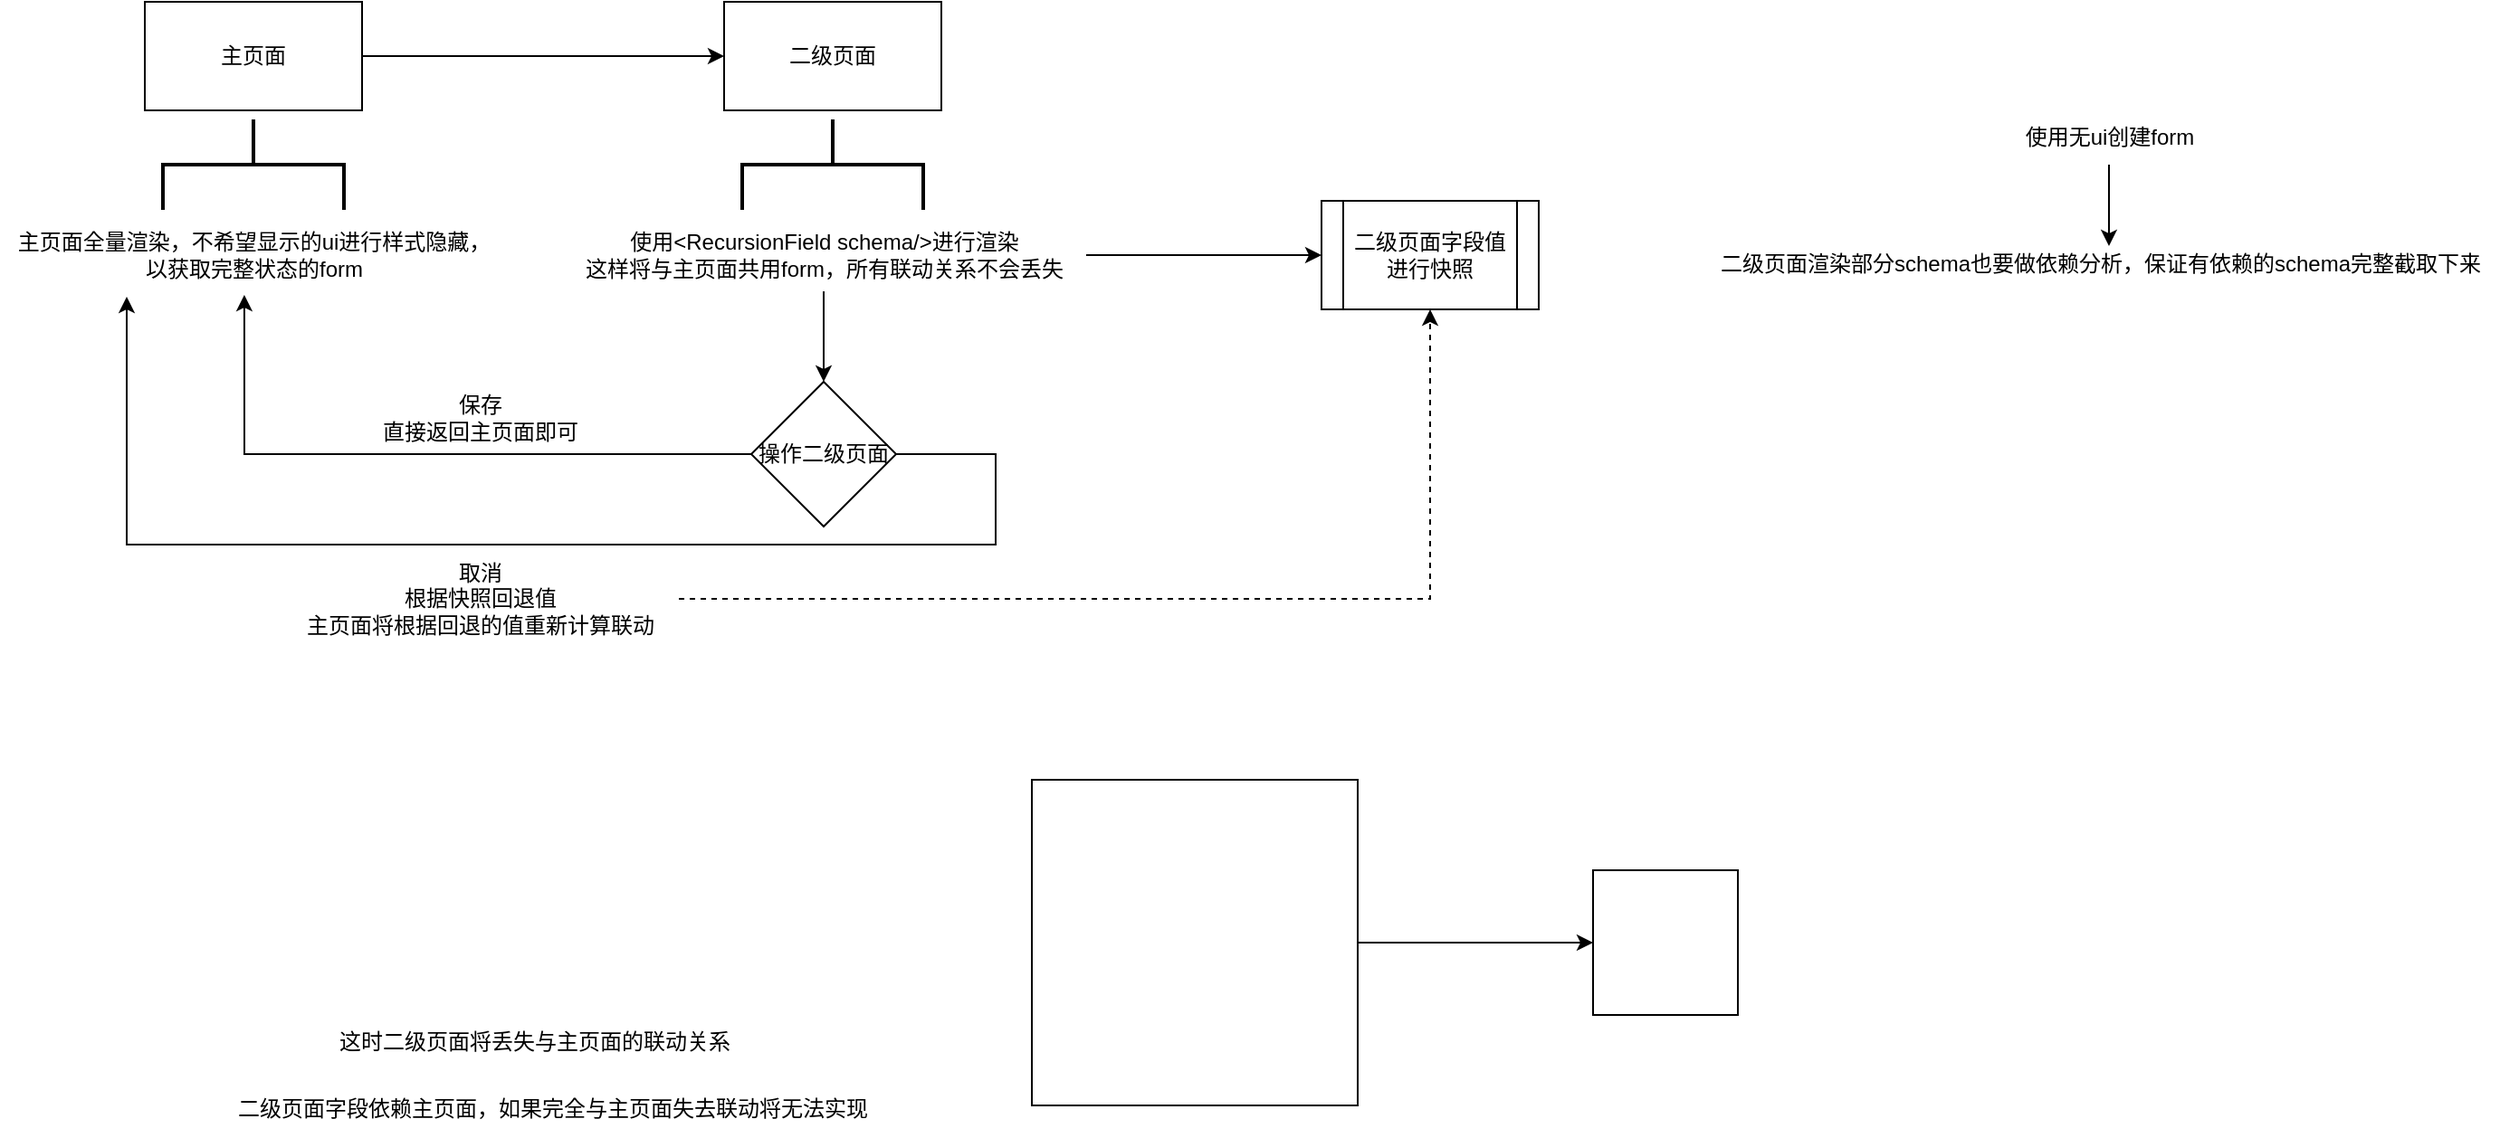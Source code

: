 <mxfile version="21.0.4" type="github">
  <diagram name="第 1 页" id="_yeJMhwyDleCnaa0IlxL">
    <mxGraphModel dx="1434" dy="771" grid="1" gridSize="10" guides="1" tooltips="1" connect="1" arrows="1" fold="1" page="1" pageScale="1" pageWidth="1169" pageHeight="1654" math="0" shadow="0">
      <root>
        <mxCell id="0" />
        <mxCell id="1" parent="0" />
        <mxCell id="Q3OfSgHD5-wVj7q53ZO--3" style="edgeStyle=orthogonalEdgeStyle;rounded=0;orthogonalLoop=1;jettySize=auto;html=1;" parent="1" source="Q3OfSgHD5-wVj7q53ZO--1" target="Q3OfSgHD5-wVj7q53ZO--2" edge="1">
          <mxGeometry relative="1" as="geometry" />
        </mxCell>
        <mxCell id="Q3OfSgHD5-wVj7q53ZO--1" value="主页面" style="rounded=0;whiteSpace=wrap;html=1;" parent="1" vertex="1">
          <mxGeometry x="280" y="200" width="120" height="60" as="geometry" />
        </mxCell>
        <mxCell id="Q3OfSgHD5-wVj7q53ZO--2" value="二级页面" style="rounded=0;whiteSpace=wrap;html=1;" parent="1" vertex="1">
          <mxGeometry x="600" y="200" width="120" height="60" as="geometry" />
        </mxCell>
        <mxCell id="Q3OfSgHD5-wVj7q53ZO--4" value="主页面全量渲染，不希望显示的ui进行样式隐藏，&lt;br&gt;以获取完整状态的form" style="text;html=1;align=center;verticalAlign=middle;resizable=0;points=[];autosize=1;strokeColor=none;fillColor=none;" parent="1" vertex="1">
          <mxGeometry x="200" y="320" width="280" height="40" as="geometry" />
        </mxCell>
        <mxCell id="Q3OfSgHD5-wVj7q53ZO--5" value="" style="strokeWidth=2;html=1;shape=mxgraph.flowchart.annotation_2;align=left;labelPosition=right;pointerEvents=1;rotation=90;" parent="1" vertex="1">
          <mxGeometry x="315" y="240" width="50" height="100" as="geometry" />
        </mxCell>
        <mxCell id="Q3OfSgHD5-wVj7q53ZO--20" style="edgeStyle=orthogonalEdgeStyle;rounded=0;orthogonalLoop=1;jettySize=auto;html=1;entryX=0.5;entryY=0;entryDx=0;entryDy=0;" parent="1" source="Q3OfSgHD5-wVj7q53ZO--7" target="Q3OfSgHD5-wVj7q53ZO--19" edge="1">
          <mxGeometry relative="1" as="geometry" />
        </mxCell>
        <mxCell id="Q3OfSgHD5-wVj7q53ZO--28" style="edgeStyle=orthogonalEdgeStyle;rounded=0;orthogonalLoop=1;jettySize=auto;html=1;entryX=0;entryY=0.5;entryDx=0;entryDy=0;" parent="1" source="Q3OfSgHD5-wVj7q53ZO--7" target="Q3OfSgHD5-wVj7q53ZO--27" edge="1">
          <mxGeometry relative="1" as="geometry" />
        </mxCell>
        <mxCell id="Q3OfSgHD5-wVj7q53ZO--7" value="使用&amp;lt;RecursionField schema/&amp;gt;进行渲染&lt;br&gt;这样将与主页面共用form，所有联动关系不会丢失" style="text;html=1;align=center;verticalAlign=middle;resizable=0;points=[];autosize=1;strokeColor=none;fillColor=none;" parent="1" vertex="1">
          <mxGeometry x="510" y="320" width="290" height="40" as="geometry" />
        </mxCell>
        <mxCell id="Q3OfSgHD5-wVj7q53ZO--8" value="" style="strokeWidth=2;html=1;shape=mxgraph.flowchart.annotation_2;align=left;labelPosition=right;pointerEvents=1;rotation=90;" parent="1" vertex="1">
          <mxGeometry x="635" y="240" width="50" height="100" as="geometry" />
        </mxCell>
        <mxCell id="Q3OfSgHD5-wVj7q53ZO--9" value="这时二级页面将丢失与主页面的联动关系" style="text;html=1;align=center;verticalAlign=middle;resizable=0;points=[];autosize=1;strokeColor=none;fillColor=none;" parent="1" vertex="1">
          <mxGeometry x="375" y="760" width="240" height="30" as="geometry" />
        </mxCell>
        <mxCell id="Q3OfSgHD5-wVj7q53ZO--12" value="二级页面字段依赖主页面，如果完全与主页面失去联动将无法实现" style="text;html=1;align=center;verticalAlign=middle;resizable=0;points=[];autosize=1;strokeColor=none;fillColor=none;" parent="1" vertex="1">
          <mxGeometry x="320" y="797" width="370" height="30" as="geometry" />
        </mxCell>
        <mxCell id="Q3OfSgHD5-wVj7q53ZO--13" value="二级页面渲染部分schema也要做依赖分析，保证有依赖的schema完整截取下来" style="text;html=1;align=center;verticalAlign=middle;resizable=0;points=[];autosize=1;strokeColor=none;fillColor=none;" parent="1" vertex="1">
          <mxGeometry x="1140" y="330" width="440" height="30" as="geometry" />
        </mxCell>
        <mxCell id="Q3OfSgHD5-wVj7q53ZO--15" style="edgeStyle=orthogonalEdgeStyle;rounded=0;orthogonalLoop=1;jettySize=auto;html=1;" parent="1" source="Q3OfSgHD5-wVj7q53ZO--14" edge="1">
          <mxGeometry relative="1" as="geometry">
            <mxPoint x="1365" y="335" as="targetPoint" />
          </mxGeometry>
        </mxCell>
        <mxCell id="Q3OfSgHD5-wVj7q53ZO--14" value="使用无ui创建form" style="text;html=1;align=center;verticalAlign=middle;resizable=0;points=[];autosize=1;strokeColor=none;fillColor=none;" parent="1" vertex="1">
          <mxGeometry x="1305" y="260" width="120" height="30" as="geometry" />
        </mxCell>
        <mxCell id="Q3OfSgHD5-wVj7q53ZO--22" style="edgeStyle=orthogonalEdgeStyle;rounded=0;orthogonalLoop=1;jettySize=auto;html=1;entryX=0.482;entryY=1.05;entryDx=0;entryDy=0;entryPerimeter=0;" parent="1" source="Q3OfSgHD5-wVj7q53ZO--19" target="Q3OfSgHD5-wVj7q53ZO--4" edge="1">
          <mxGeometry relative="1" as="geometry" />
        </mxCell>
        <mxCell id="Q3OfSgHD5-wVj7q53ZO--24" style="edgeStyle=orthogonalEdgeStyle;rounded=0;orthogonalLoop=1;jettySize=auto;html=1;entryX=0.25;entryY=1.075;entryDx=0;entryDy=0;entryPerimeter=0;" parent="1" source="Q3OfSgHD5-wVj7q53ZO--19" target="Q3OfSgHD5-wVj7q53ZO--4" edge="1">
          <mxGeometry relative="1" as="geometry">
            <mxPoint x="730" y="550" as="targetPoint" />
            <Array as="points">
              <mxPoint x="750" y="450" />
              <mxPoint x="750" y="500" />
              <mxPoint x="270" y="500" />
            </Array>
          </mxGeometry>
        </mxCell>
        <mxCell id="Q3OfSgHD5-wVj7q53ZO--19" value="操作二级页面" style="rhombus;whiteSpace=wrap;html=1;" parent="1" vertex="1">
          <mxGeometry x="615" y="410" width="80" height="80" as="geometry" />
        </mxCell>
        <mxCell id="Q3OfSgHD5-wVj7q53ZO--25" value="保存&lt;br&gt;直接返回主页面即可" style="text;html=1;align=center;verticalAlign=middle;resizable=0;points=[];autosize=1;strokeColor=none;fillColor=none;" parent="1" vertex="1">
          <mxGeometry x="400" y="410" width="130" height="40" as="geometry" />
        </mxCell>
        <mxCell id="Q3OfSgHD5-wVj7q53ZO--29" style="edgeStyle=orthogonalEdgeStyle;rounded=0;orthogonalLoop=1;jettySize=auto;html=1;entryX=0.5;entryY=1;entryDx=0;entryDy=0;dashed=1;" parent="1" source="Q3OfSgHD5-wVj7q53ZO--26" target="Q3OfSgHD5-wVj7q53ZO--27" edge="1">
          <mxGeometry relative="1" as="geometry" />
        </mxCell>
        <mxCell id="Q3OfSgHD5-wVj7q53ZO--26" value="取消&lt;br&gt;根据快照回退值&lt;br&gt;主页面将根据回退的值重新计算联动" style="text;html=1;align=center;verticalAlign=middle;resizable=0;points=[];autosize=1;strokeColor=none;fillColor=none;" parent="1" vertex="1">
          <mxGeometry x="355" y="500" width="220" height="60" as="geometry" />
        </mxCell>
        <mxCell id="Q3OfSgHD5-wVj7q53ZO--27" value="二级页面字段值进行快照" style="shape=process;whiteSpace=wrap;html=1;backgroundOutline=1;" parent="1" vertex="1">
          <mxGeometry x="930" y="310" width="120" height="60" as="geometry" />
        </mxCell>
        <mxCell id="51cP0dPaPmxgfphvcYpN-8" style="edgeStyle=orthogonalEdgeStyle;rounded=0;orthogonalLoop=1;jettySize=auto;html=1;" edge="1" parent="1" source="51cP0dPaPmxgfphvcYpN-6" target="51cP0dPaPmxgfphvcYpN-7">
          <mxGeometry relative="1" as="geometry" />
        </mxCell>
        <mxCell id="51cP0dPaPmxgfphvcYpN-6" value="" style="whiteSpace=wrap;html=1;aspect=fixed;" vertex="1" parent="1">
          <mxGeometry x="770" y="630" width="180" height="180" as="geometry" />
        </mxCell>
        <mxCell id="51cP0dPaPmxgfphvcYpN-7" value="" style="whiteSpace=wrap;html=1;aspect=fixed;" vertex="1" parent="1">
          <mxGeometry x="1080" y="680" width="80" height="80" as="geometry" />
        </mxCell>
      </root>
    </mxGraphModel>
  </diagram>
</mxfile>
